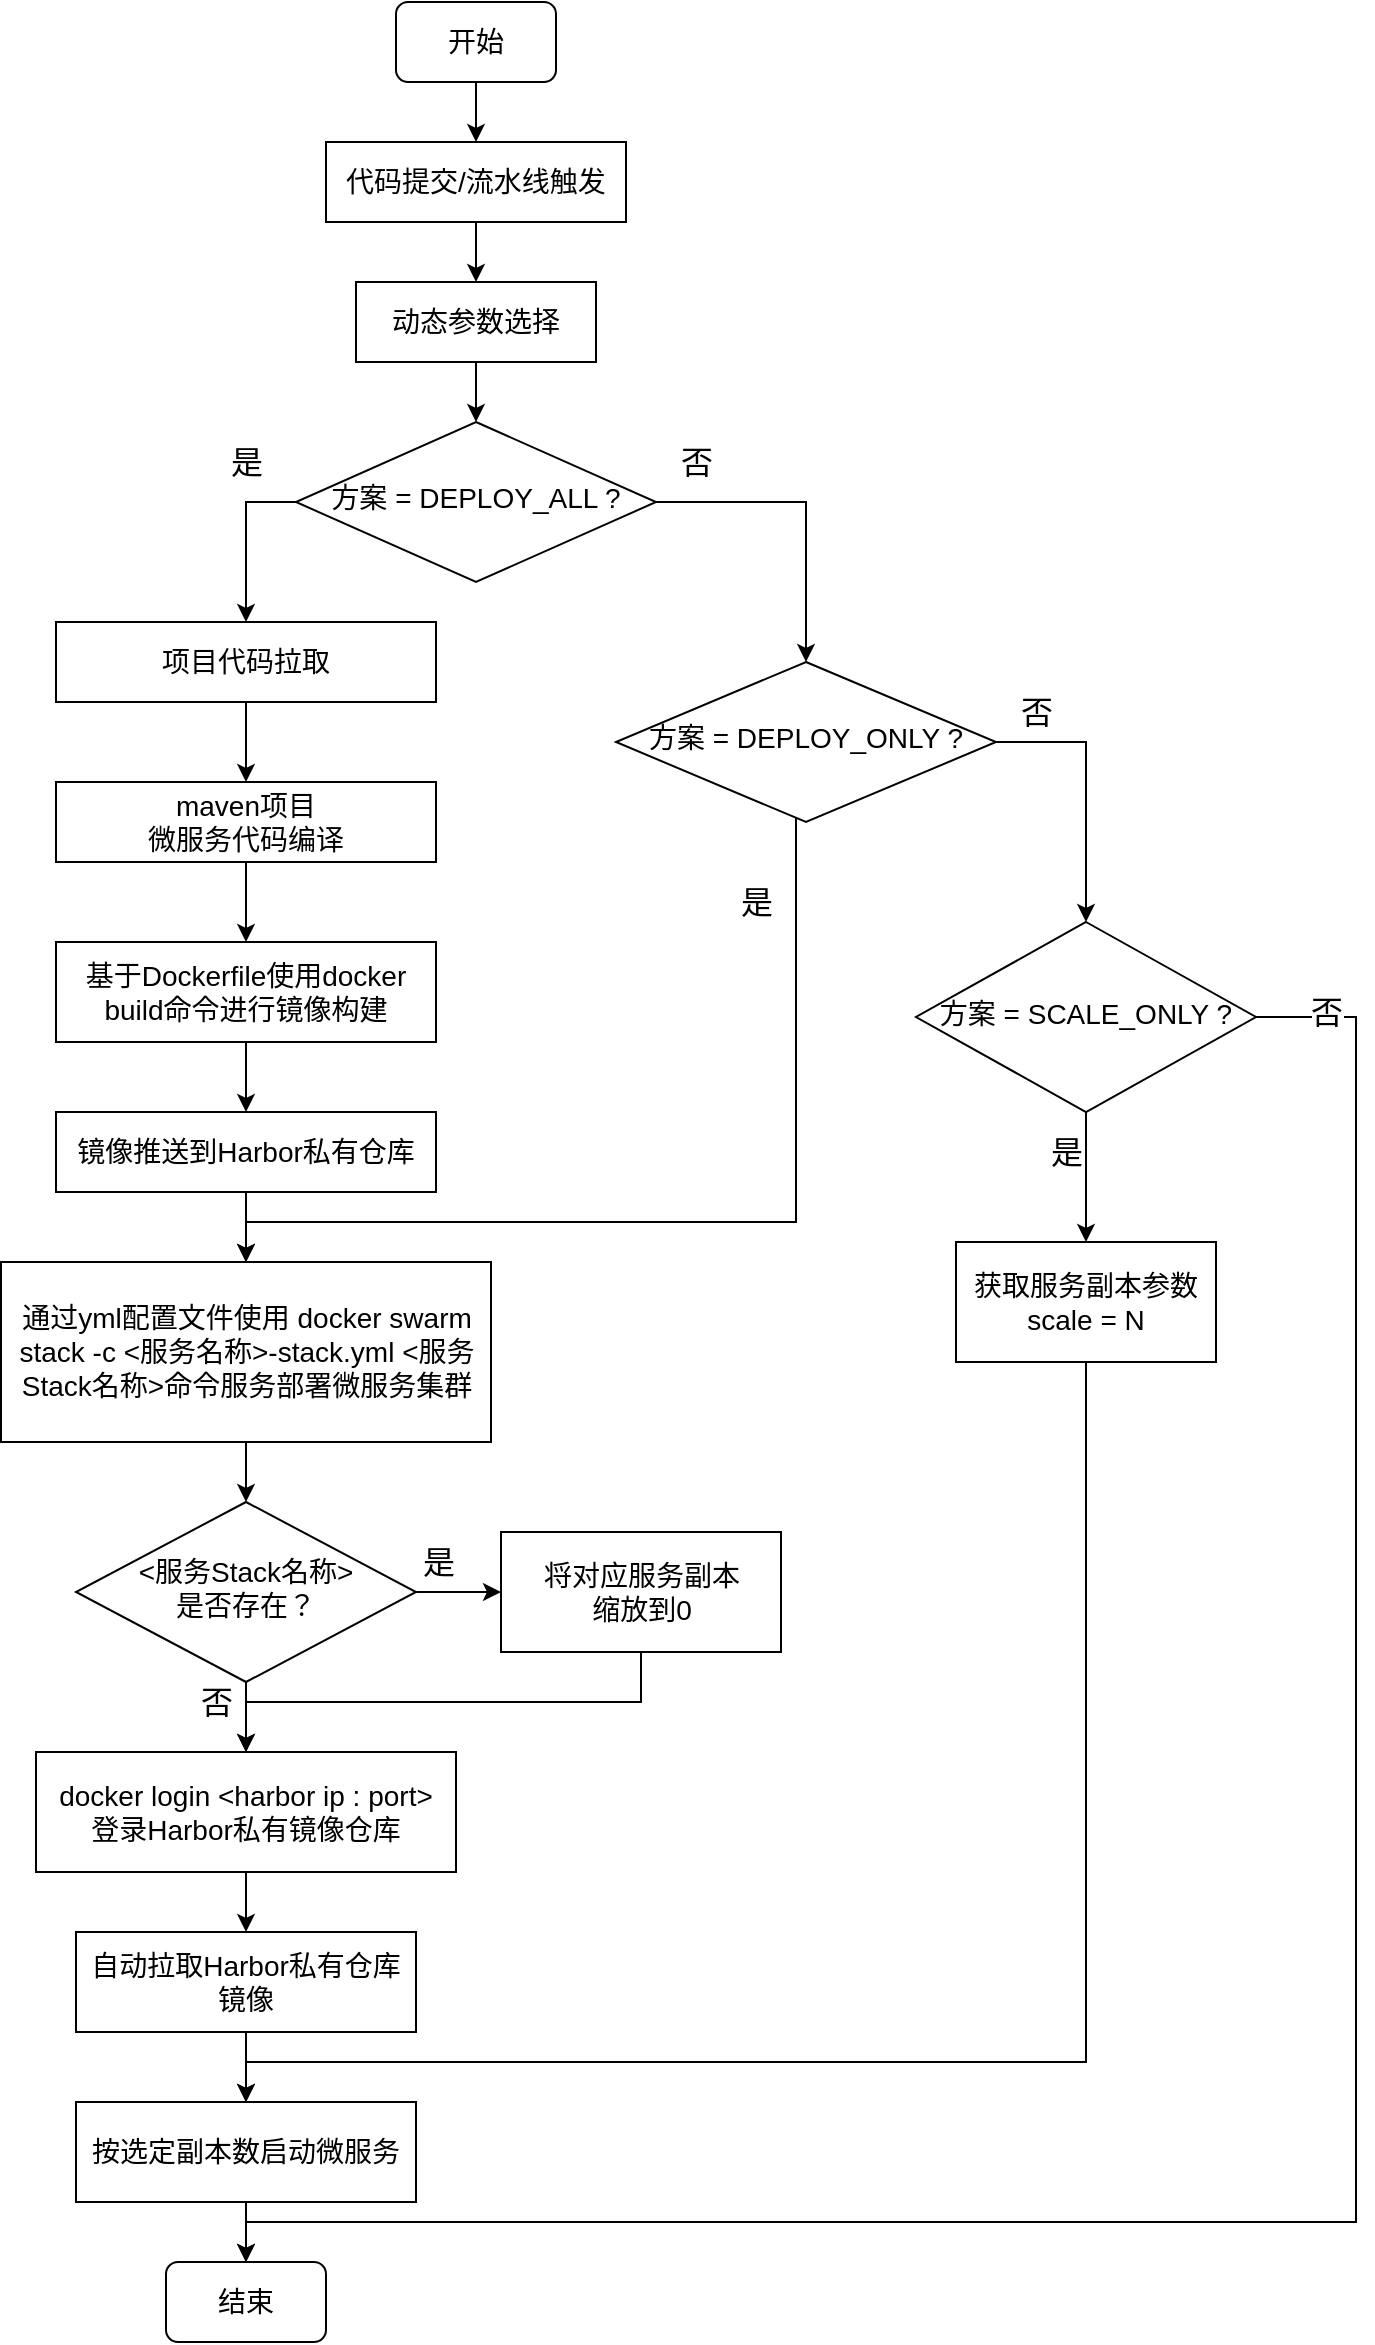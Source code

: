 <mxfile version="24.4.4" type="github">
  <diagram id="C5RBs43oDa-KdzZeNtuy" name="Page-1">
    <mxGraphModel dx="1122" dy="713" grid="1" gridSize="10" guides="1" tooltips="1" connect="1" arrows="1" fold="1" page="1" pageScale="1" pageWidth="827" pageHeight="1169" math="0" shadow="0">
      <root>
        <mxCell id="WIyWlLk6GJQsqaUBKTNV-0" />
        <mxCell id="WIyWlLk6GJQsqaUBKTNV-1" parent="WIyWlLk6GJQsqaUBKTNV-0" />
        <mxCell id="WIyWlLk6GJQsqaUBKTNV-3" value="代码提交/流水线触发" style="rounded=0;whiteSpace=wrap;html=1;fontSize=14;glass=0;strokeWidth=1;shadow=0;" parent="WIyWlLk6GJQsqaUBKTNV-1" vertex="1">
          <mxGeometry x="525" y="120" width="150" height="40" as="geometry" />
        </mxCell>
        <mxCell id="O2OribXD_MuP0m4C_nRH-5" style="edgeStyle=orthogonalEdgeStyle;rounded=0;orthogonalLoop=1;jettySize=auto;html=1;fontSize=14;" edge="1" parent="WIyWlLk6GJQsqaUBKTNV-1" source="WIyWlLk6GJQsqaUBKTNV-3" target="O2OribXD_MuP0m4C_nRH-3">
          <mxGeometry relative="1" as="geometry">
            <mxPoint x="600" y="160" as="sourcePoint" />
          </mxGeometry>
        </mxCell>
        <mxCell id="O2OribXD_MuP0m4C_nRH-9" style="edgeStyle=orthogonalEdgeStyle;rounded=0;orthogonalLoop=1;jettySize=auto;html=1;entryX=0.5;entryY=0;entryDx=0;entryDy=0;fontSize=14;" edge="1" parent="WIyWlLk6GJQsqaUBKTNV-1" source="O2OribXD_MuP0m4C_nRH-3" target="O2OribXD_MuP0m4C_nRH-7">
          <mxGeometry relative="1" as="geometry" />
        </mxCell>
        <mxCell id="O2OribXD_MuP0m4C_nRH-3" value="动态参数选择" style="rounded=0;whiteSpace=wrap;html=1;fontSize=14;glass=0;strokeWidth=1;shadow=0;" vertex="1" parent="WIyWlLk6GJQsqaUBKTNV-1">
          <mxGeometry x="540" y="190" width="120" height="40" as="geometry" />
        </mxCell>
        <mxCell id="O2OribXD_MuP0m4C_nRH-10" style="edgeStyle=orthogonalEdgeStyle;rounded=0;orthogonalLoop=1;jettySize=auto;html=1;entryX=0.5;entryY=0;entryDx=0;entryDy=0;exitX=0;exitY=0.5;exitDx=0;exitDy=0;fontSize=14;" edge="1" parent="WIyWlLk6GJQsqaUBKTNV-1" source="O2OribXD_MuP0m4C_nRH-7" target="O2OribXD_MuP0m4C_nRH-13">
          <mxGeometry relative="1" as="geometry">
            <mxPoint x="440" y="380.0" as="targetPoint" />
            <Array as="points">
              <mxPoint x="540" y="300" />
              <mxPoint x="485" y="300" />
            </Array>
          </mxGeometry>
        </mxCell>
        <mxCell id="O2OribXD_MuP0m4C_nRH-12" value="&lt;font style=&quot;font-size: 16px;&quot;&gt;是&lt;/font&gt;" style="edgeLabel;html=1;align=center;verticalAlign=middle;resizable=0;points=[];fontSize=14;" vertex="1" connectable="0" parent="O2OribXD_MuP0m4C_nRH-10">
          <mxGeometry x="-0.202" y="-1" relative="1" as="geometry">
            <mxPoint x="-27" y="-19" as="offset" />
          </mxGeometry>
        </mxCell>
        <mxCell id="O2OribXD_MuP0m4C_nRH-49" style="edgeStyle=orthogonalEdgeStyle;rounded=0;orthogonalLoop=1;jettySize=auto;html=1;entryX=0.5;entryY=0;entryDx=0;entryDy=0;exitX=1;exitY=0.5;exitDx=0;exitDy=0;fontSize=14;" edge="1" parent="WIyWlLk6GJQsqaUBKTNV-1" source="O2OribXD_MuP0m4C_nRH-7" target="O2OribXD_MuP0m4C_nRH-48">
          <mxGeometry relative="1" as="geometry" />
        </mxCell>
        <mxCell id="O2OribXD_MuP0m4C_nRH-50" value="&lt;font style=&quot;font-size: 16px;&quot;&gt;否&lt;/font&gt;" style="edgeLabel;html=1;align=center;verticalAlign=middle;resizable=0;points=[];fontSize=14;" vertex="1" connectable="0" parent="O2OribXD_MuP0m4C_nRH-49">
          <mxGeometry x="-0.327" y="-4" relative="1" as="geometry">
            <mxPoint x="-32" y="-24" as="offset" />
          </mxGeometry>
        </mxCell>
        <mxCell id="O2OribXD_MuP0m4C_nRH-7" value="方案 = DEPLOY_ALL ?" style="rhombus;whiteSpace=wrap;html=1;shadow=0;fontFamily=Helvetica;fontSize=14;align=center;strokeWidth=1;spacing=6;spacingTop=-4;" vertex="1" parent="WIyWlLk6GJQsqaUBKTNV-1">
          <mxGeometry x="510" y="260" width="180" height="80" as="geometry" />
        </mxCell>
        <mxCell id="O2OribXD_MuP0m4C_nRH-17" style="edgeStyle=orthogonalEdgeStyle;rounded=0;orthogonalLoop=1;jettySize=auto;html=1;entryX=0.5;entryY=0;entryDx=0;entryDy=0;fontSize=14;" edge="1" parent="WIyWlLk6GJQsqaUBKTNV-1" source="O2OribXD_MuP0m4C_nRH-13" target="O2OribXD_MuP0m4C_nRH-15">
          <mxGeometry relative="1" as="geometry" />
        </mxCell>
        <mxCell id="O2OribXD_MuP0m4C_nRH-13" value="项目代码拉取" style="rounded=0;whiteSpace=wrap;html=1;fontSize=14;glass=0;strokeWidth=1;shadow=0;" vertex="1" parent="WIyWlLk6GJQsqaUBKTNV-1">
          <mxGeometry x="390" y="360" width="190" height="40" as="geometry" />
        </mxCell>
        <mxCell id="O2OribXD_MuP0m4C_nRH-18" style="edgeStyle=orthogonalEdgeStyle;rounded=0;orthogonalLoop=1;jettySize=auto;html=1;entryX=0.5;entryY=0;entryDx=0;entryDy=0;fontSize=14;" edge="1" parent="WIyWlLk6GJQsqaUBKTNV-1" source="O2OribXD_MuP0m4C_nRH-15" target="O2OribXD_MuP0m4C_nRH-16">
          <mxGeometry relative="1" as="geometry" />
        </mxCell>
        <mxCell id="O2OribXD_MuP0m4C_nRH-15" value="maven项目&lt;br style=&quot;font-size: 14px;&quot;&gt;微服务代码编译" style="rounded=0;whiteSpace=wrap;html=1;fontSize=14;glass=0;strokeWidth=1;shadow=0;" vertex="1" parent="WIyWlLk6GJQsqaUBKTNV-1">
          <mxGeometry x="390" y="440" width="190" height="40" as="geometry" />
        </mxCell>
        <mxCell id="O2OribXD_MuP0m4C_nRH-21" style="edgeStyle=orthogonalEdgeStyle;rounded=0;orthogonalLoop=1;jettySize=auto;html=1;entryX=0.5;entryY=0;entryDx=0;entryDy=0;fontSize=14;" edge="1" parent="WIyWlLk6GJQsqaUBKTNV-1" source="O2OribXD_MuP0m4C_nRH-16" target="O2OribXD_MuP0m4C_nRH-19">
          <mxGeometry relative="1" as="geometry" />
        </mxCell>
        <mxCell id="O2OribXD_MuP0m4C_nRH-16" value="基于Dockerfile使用docker build命令&lt;span style=&quot;background-color: initial; font-size: 14px;&quot;&gt;进行镜像构建&lt;/span&gt;" style="rounded=0;whiteSpace=wrap;html=1;fontSize=14;glass=0;strokeWidth=1;shadow=0;" vertex="1" parent="WIyWlLk6GJQsqaUBKTNV-1">
          <mxGeometry x="390" y="520" width="190" height="50" as="geometry" />
        </mxCell>
        <mxCell id="O2OribXD_MuP0m4C_nRH-23" style="edgeStyle=orthogonalEdgeStyle;rounded=0;orthogonalLoop=1;jettySize=auto;html=1;entryX=0.5;entryY=0;entryDx=0;entryDy=0;fontSize=14;" edge="1" parent="WIyWlLk6GJQsqaUBKTNV-1" source="O2OribXD_MuP0m4C_nRH-19" target="O2OribXD_MuP0m4C_nRH-20">
          <mxGeometry relative="1" as="geometry" />
        </mxCell>
        <mxCell id="O2OribXD_MuP0m4C_nRH-19" value="镜像推送到Harbor私有仓库" style="rounded=0;whiteSpace=wrap;html=1;fontSize=14;glass=0;strokeWidth=1;shadow=0;" vertex="1" parent="WIyWlLk6GJQsqaUBKTNV-1">
          <mxGeometry x="390" y="605" width="190" height="40" as="geometry" />
        </mxCell>
        <mxCell id="O2OribXD_MuP0m4C_nRH-59" style="edgeStyle=orthogonalEdgeStyle;rounded=0;orthogonalLoop=1;jettySize=auto;html=1;entryX=0.5;entryY=0;entryDx=0;entryDy=0;fontSize=14;" edge="1" parent="WIyWlLk6GJQsqaUBKTNV-1" source="O2OribXD_MuP0m4C_nRH-20" target="O2OribXD_MuP0m4C_nRH-30">
          <mxGeometry relative="1" as="geometry" />
        </mxCell>
        <mxCell id="O2OribXD_MuP0m4C_nRH-20" value="&lt;div style=&quot;font-size: 14px;&quot;&gt;&lt;span style=&quot;background-color: initial; font-size: 14px;&quot;&gt;通过yml配置文件使用&amp;nbsp;&lt;/span&gt;&lt;span style=&quot;background-color: initial; font-size: 14px;&quot;&gt;docker swarm stack -c &amp;lt;服务名称&amp;gt;-stack.yml &amp;lt;服务Stack名称&amp;gt;命令&lt;/span&gt;&lt;span style=&quot;background-color: initial; font-size: 14px;&quot;&gt;服务部署微服务集群&lt;/span&gt;&lt;/div&gt;" style="rounded=0;whiteSpace=wrap;html=1;fontSize=14;glass=0;strokeWidth=1;shadow=0;align=center;" vertex="1" parent="WIyWlLk6GJQsqaUBKTNV-1">
          <mxGeometry x="362.5" y="680" width="245" height="90" as="geometry" />
        </mxCell>
        <mxCell id="O2OribXD_MuP0m4C_nRH-37" style="edgeStyle=orthogonalEdgeStyle;rounded=0;orthogonalLoop=1;jettySize=auto;html=1;entryX=0.5;entryY=0;entryDx=0;entryDy=0;fontSize=14;" edge="1" parent="WIyWlLk6GJQsqaUBKTNV-1" source="O2OribXD_MuP0m4C_nRH-22" target="O2OribXD_MuP0m4C_nRH-28">
          <mxGeometry relative="1" as="geometry">
            <mxPoint x="485" y="1025" as="targetPoint" />
          </mxGeometry>
        </mxCell>
        <mxCell id="O2OribXD_MuP0m4C_nRH-22" value="docker login &amp;lt;harbor ip : port&amp;gt;&lt;div style=&quot;font-size: 14px;&quot;&gt;登录Harbor私有镜像仓库&lt;/div&gt;" style="rounded=0;whiteSpace=wrap;html=1;fontSize=14;glass=0;strokeWidth=1;shadow=0;" vertex="1" parent="WIyWlLk6GJQsqaUBKTNV-1">
          <mxGeometry x="380" y="925" width="210" height="60" as="geometry" />
        </mxCell>
        <mxCell id="O2OribXD_MuP0m4C_nRH-64" style="edgeStyle=orthogonalEdgeStyle;rounded=0;orthogonalLoop=1;jettySize=auto;html=1;entryX=0.5;entryY=0;entryDx=0;entryDy=0;fontSize=14;" edge="1" parent="WIyWlLk6GJQsqaUBKTNV-1" source="O2OribXD_MuP0m4C_nRH-27" target="O2OribXD_MuP0m4C_nRH-45">
          <mxGeometry relative="1" as="geometry" />
        </mxCell>
        <mxCell id="O2OribXD_MuP0m4C_nRH-27" value="按选定副本数启动微服务" style="rounded=0;whiteSpace=wrap;html=1;fontSize=14;glass=0;strokeWidth=1;shadow=0;" vertex="1" parent="WIyWlLk6GJQsqaUBKTNV-1">
          <mxGeometry x="400" y="1100" width="170" height="50" as="geometry" />
        </mxCell>
        <mxCell id="O2OribXD_MuP0m4C_nRH-40" style="edgeStyle=orthogonalEdgeStyle;rounded=0;orthogonalLoop=1;jettySize=auto;html=1;entryX=0.5;entryY=0;entryDx=0;entryDy=0;fontSize=14;" edge="1" parent="WIyWlLk6GJQsqaUBKTNV-1" source="O2OribXD_MuP0m4C_nRH-28" target="O2OribXD_MuP0m4C_nRH-27">
          <mxGeometry relative="1" as="geometry" />
        </mxCell>
        <mxCell id="O2OribXD_MuP0m4C_nRH-28" value="&lt;div style=&quot;font-size: 14px;&quot;&gt;自动拉取Harbor私有仓库镜像&lt;/div&gt;" style="rounded=0;whiteSpace=wrap;html=1;fontSize=14;glass=0;strokeWidth=1;shadow=0;" vertex="1" parent="WIyWlLk6GJQsqaUBKTNV-1">
          <mxGeometry x="400" y="1015" width="170" height="50" as="geometry" />
        </mxCell>
        <mxCell id="O2OribXD_MuP0m4C_nRH-36" value="&lt;font style=&quot;font-size: 16px;&quot;&gt;否&lt;/font&gt;" style="edgeStyle=orthogonalEdgeStyle;rounded=0;orthogonalLoop=1;jettySize=auto;html=1;fontSize=14;" edge="1" parent="WIyWlLk6GJQsqaUBKTNV-1" source="O2OribXD_MuP0m4C_nRH-30" target="O2OribXD_MuP0m4C_nRH-22">
          <mxGeometry x="-0.556" y="-15" relative="1" as="geometry">
            <mxPoint as="offset" />
          </mxGeometry>
        </mxCell>
        <mxCell id="O2OribXD_MuP0m4C_nRH-57" style="edgeStyle=orthogonalEdgeStyle;rounded=0;orthogonalLoop=1;jettySize=auto;html=1;entryX=0;entryY=0.5;entryDx=0;entryDy=0;fontSize=14;" edge="1" parent="WIyWlLk6GJQsqaUBKTNV-1" source="O2OribXD_MuP0m4C_nRH-30" target="O2OribXD_MuP0m4C_nRH-32">
          <mxGeometry relative="1" as="geometry" />
        </mxCell>
        <mxCell id="O2OribXD_MuP0m4C_nRH-58" value="&lt;font style=&quot;font-size: 16px;&quot;&gt;是&lt;/font&gt;" style="edgeLabel;html=1;align=center;verticalAlign=middle;resizable=0;points=[];fontSize=14;" vertex="1" connectable="0" parent="O2OribXD_MuP0m4C_nRH-57">
          <mxGeometry x="-0.14" y="1" relative="1" as="geometry">
            <mxPoint x="-8" y="-14" as="offset" />
          </mxGeometry>
        </mxCell>
        <mxCell id="O2OribXD_MuP0m4C_nRH-30" value="&amp;lt;服务Stack名称&amp;gt;&lt;div style=&quot;font-size: 14px;&quot;&gt;是否存在？&lt;/div&gt;" style="rhombus;whiteSpace=wrap;html=1;shadow=0;fontFamily=Helvetica;fontSize=14;align=center;strokeWidth=1;spacing=6;spacingTop=-4;" vertex="1" parent="WIyWlLk6GJQsqaUBKTNV-1">
          <mxGeometry x="400" y="800" width="170" height="90" as="geometry" />
        </mxCell>
        <mxCell id="O2OribXD_MuP0m4C_nRH-62" style="edgeStyle=orthogonalEdgeStyle;rounded=0;orthogonalLoop=1;jettySize=auto;html=1;entryX=0.5;entryY=0;entryDx=0;entryDy=0;fontSize=14;" edge="1" parent="WIyWlLk6GJQsqaUBKTNV-1" source="O2OribXD_MuP0m4C_nRH-32" target="O2OribXD_MuP0m4C_nRH-22">
          <mxGeometry relative="1" as="geometry">
            <Array as="points">
              <mxPoint x="683" y="900" />
              <mxPoint x="485" y="900" />
            </Array>
          </mxGeometry>
        </mxCell>
        <mxCell id="O2OribXD_MuP0m4C_nRH-32" value="将对应服务副本&lt;div style=&quot;font-size: 14px;&quot;&gt;缩放到0&lt;/div&gt;" style="rounded=0;whiteSpace=wrap;html=1;fontSize=14;glass=0;strokeWidth=1;shadow=0;" vertex="1" parent="WIyWlLk6GJQsqaUBKTNV-1">
          <mxGeometry x="612.5" y="815" width="140" height="60" as="geometry" />
        </mxCell>
        <mxCell id="O2OribXD_MuP0m4C_nRH-44" style="edgeStyle=orthogonalEdgeStyle;rounded=0;orthogonalLoop=1;jettySize=auto;html=1;entryX=0.5;entryY=0;entryDx=0;entryDy=0;fontSize=14;" edge="1" parent="WIyWlLk6GJQsqaUBKTNV-1" source="O2OribXD_MuP0m4C_nRH-43" target="WIyWlLk6GJQsqaUBKTNV-3">
          <mxGeometry relative="1" as="geometry" />
        </mxCell>
        <mxCell id="O2OribXD_MuP0m4C_nRH-43" value="开始" style="rounded=1;whiteSpace=wrap;html=1;fontSize=14;glass=0;strokeWidth=1;shadow=0;" vertex="1" parent="WIyWlLk6GJQsqaUBKTNV-1">
          <mxGeometry x="560" y="50" width="80" height="40" as="geometry" />
        </mxCell>
        <mxCell id="O2OribXD_MuP0m4C_nRH-45" value="结束" style="rounded=1;whiteSpace=wrap;html=1;fontSize=14;glass=0;strokeWidth=1;shadow=0;" vertex="1" parent="WIyWlLk6GJQsqaUBKTNV-1">
          <mxGeometry x="445" y="1180" width="80" height="40" as="geometry" />
        </mxCell>
        <mxCell id="O2OribXD_MuP0m4C_nRH-52" style="edgeStyle=orthogonalEdgeStyle;rounded=0;orthogonalLoop=1;jettySize=auto;html=1;entryX=0.5;entryY=0;entryDx=0;entryDy=0;fontSize=14;" edge="1" parent="WIyWlLk6GJQsqaUBKTNV-1" source="O2OribXD_MuP0m4C_nRH-48" target="O2OribXD_MuP0m4C_nRH-20">
          <mxGeometry relative="1" as="geometry">
            <Array as="points">
              <mxPoint x="760" y="660" />
              <mxPoint x="485" y="660" />
            </Array>
          </mxGeometry>
        </mxCell>
        <mxCell id="O2OribXD_MuP0m4C_nRH-53" value="&lt;font style=&quot;font-size: 16px;&quot;&gt;是&lt;/font&gt;" style="edgeLabel;html=1;align=center;verticalAlign=middle;resizable=0;points=[];fontSize=14;" vertex="1" connectable="0" parent="O2OribXD_MuP0m4C_nRH-52">
          <mxGeometry x="-0.65" y="-2" relative="1" as="geometry">
            <mxPoint x="-18" y="-45" as="offset" />
          </mxGeometry>
        </mxCell>
        <mxCell id="O2OribXD_MuP0m4C_nRH-55" style="edgeStyle=orthogonalEdgeStyle;rounded=0;orthogonalLoop=1;jettySize=auto;html=1;entryX=0.5;entryY=0;entryDx=0;entryDy=0;exitX=1;exitY=0.5;exitDx=0;exitDy=0;fontSize=14;" edge="1" parent="WIyWlLk6GJQsqaUBKTNV-1" source="O2OribXD_MuP0m4C_nRH-48" target="O2OribXD_MuP0m4C_nRH-54">
          <mxGeometry relative="1" as="geometry">
            <mxPoint x="750" y="500" as="sourcePoint" />
          </mxGeometry>
        </mxCell>
        <mxCell id="O2OribXD_MuP0m4C_nRH-56" value="&lt;font style=&quot;font-size: 16px;&quot;&gt;否&lt;/font&gt;" style="edgeLabel;html=1;align=center;verticalAlign=middle;resizable=0;points=[];fontSize=14;" vertex="1" connectable="0" parent="O2OribXD_MuP0m4C_nRH-55">
          <mxGeometry x="-0.289" y="-2" relative="1" as="geometry">
            <mxPoint x="-23" y="-18" as="offset" />
          </mxGeometry>
        </mxCell>
        <mxCell id="O2OribXD_MuP0m4C_nRH-48" value="方案 = DEPLOY_ONLY ?" style="rhombus;whiteSpace=wrap;html=1;shadow=0;fontFamily=Helvetica;fontSize=14;align=center;strokeWidth=1;spacing=6;spacingTop=-4;" vertex="1" parent="WIyWlLk6GJQsqaUBKTNV-1">
          <mxGeometry x="670" y="380" width="190" height="80" as="geometry" />
        </mxCell>
        <mxCell id="O2OribXD_MuP0m4C_nRH-66" style="edgeStyle=orthogonalEdgeStyle;rounded=0;orthogonalLoop=1;jettySize=auto;html=1;fontSize=14;" edge="1" parent="WIyWlLk6GJQsqaUBKTNV-1" source="O2OribXD_MuP0m4C_nRH-54" target="O2OribXD_MuP0m4C_nRH-65">
          <mxGeometry relative="1" as="geometry" />
        </mxCell>
        <mxCell id="O2OribXD_MuP0m4C_nRH-68" value="&lt;font style=&quot;font-size: 16px;&quot;&gt;是&lt;/font&gt;" style="edgeLabel;html=1;align=center;verticalAlign=middle;resizable=0;points=[];fontSize=14;" vertex="1" connectable="0" parent="O2OribXD_MuP0m4C_nRH-66">
          <mxGeometry x="-0.106" y="-3" relative="1" as="geometry">
            <mxPoint x="-7" y="-9" as="offset" />
          </mxGeometry>
        </mxCell>
        <mxCell id="O2OribXD_MuP0m4C_nRH-69" style="edgeStyle=orthogonalEdgeStyle;rounded=0;orthogonalLoop=1;jettySize=auto;html=1;entryX=0.5;entryY=0;entryDx=0;entryDy=0;" edge="1" parent="WIyWlLk6GJQsqaUBKTNV-1" source="O2OribXD_MuP0m4C_nRH-54" target="O2OribXD_MuP0m4C_nRH-45">
          <mxGeometry relative="1" as="geometry">
            <Array as="points">
              <mxPoint x="1040" y="557" />
              <mxPoint x="1040" y="1160" />
              <mxPoint x="485" y="1160" />
            </Array>
          </mxGeometry>
        </mxCell>
        <mxCell id="O2OribXD_MuP0m4C_nRH-70" value="&lt;font style=&quot;font-size: 16px;&quot;&gt;否&lt;/font&gt;" style="edgeLabel;html=1;align=center;verticalAlign=middle;resizable=0;points=[];" vertex="1" connectable="0" parent="O2OribXD_MuP0m4C_nRH-69">
          <mxGeometry x="-0.944" y="3" relative="1" as="geometry">
            <mxPoint as="offset" />
          </mxGeometry>
        </mxCell>
        <mxCell id="O2OribXD_MuP0m4C_nRH-54" value="方案 = SCALE_ONLY ?" style="rhombus;whiteSpace=wrap;html=1;shadow=0;fontFamily=Helvetica;fontSize=14;align=center;strokeWidth=1;spacing=6;spacingTop=-4;" vertex="1" parent="WIyWlLk6GJQsqaUBKTNV-1">
          <mxGeometry x="820" y="510" width="170" height="95" as="geometry" />
        </mxCell>
        <mxCell id="O2OribXD_MuP0m4C_nRH-67" style="edgeStyle=orthogonalEdgeStyle;rounded=0;orthogonalLoop=1;jettySize=auto;html=1;entryX=0.5;entryY=0;entryDx=0;entryDy=0;fontSize=14;" edge="1" parent="WIyWlLk6GJQsqaUBKTNV-1" source="O2OribXD_MuP0m4C_nRH-65" target="O2OribXD_MuP0m4C_nRH-27">
          <mxGeometry relative="1" as="geometry">
            <Array as="points">
              <mxPoint x="905" y="1080" />
              <mxPoint x="485" y="1080" />
            </Array>
          </mxGeometry>
        </mxCell>
        <mxCell id="O2OribXD_MuP0m4C_nRH-65" value="获取服务副本&lt;span style=&quot;background-color: initial; font-size: 14px;&quot;&gt;参数&lt;br style=&quot;font-size: 14px;&quot;&gt;scale = N&lt;/span&gt;" style="rounded=0;whiteSpace=wrap;html=1;fontSize=14;glass=0;strokeWidth=1;shadow=0;" vertex="1" parent="WIyWlLk6GJQsqaUBKTNV-1">
          <mxGeometry x="840" y="670" width="130" height="60" as="geometry" />
        </mxCell>
      </root>
    </mxGraphModel>
  </diagram>
</mxfile>
